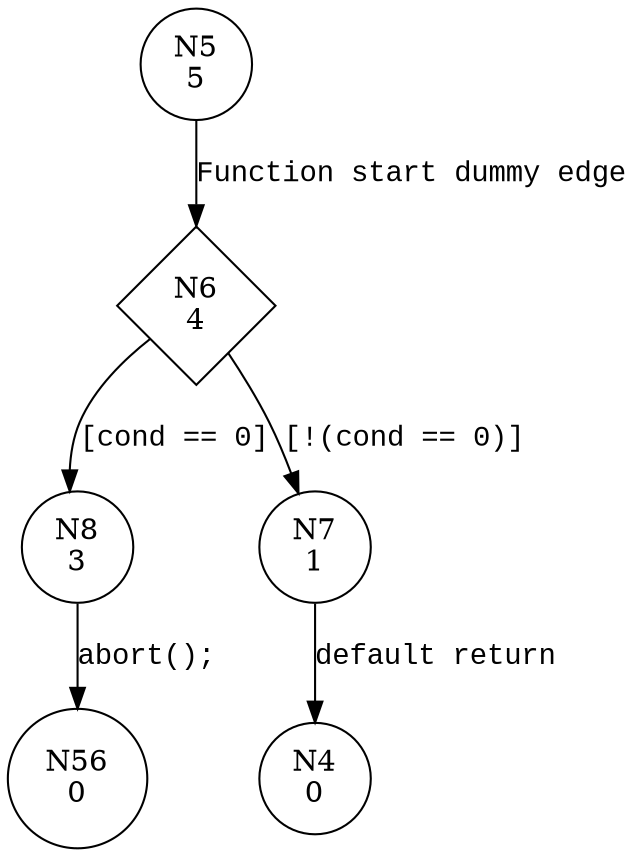 digraph assume_abort_if_not {
5 [shape="circle" label="N5\n5"]
6 [shape="diamond" label="N6\n4"]
8 [shape="circle" label="N8\n3"]
7 [shape="circle" label="N7\n1"]
56 [shape="circle" label="N56\n0"]
4 [shape="circle" label="N4\n0"]
5 -> 6 [label="Function start dummy edge" fontname="Courier New"]
6 -> 8 [label="[cond == 0]" fontname="Courier New"]
6 -> 7 [label="[!(cond == 0)]" fontname="Courier New"]
8 -> 56 [label="abort();" fontname="Courier New"]
7 -> 4 [label="default return" fontname="Courier New"]
}